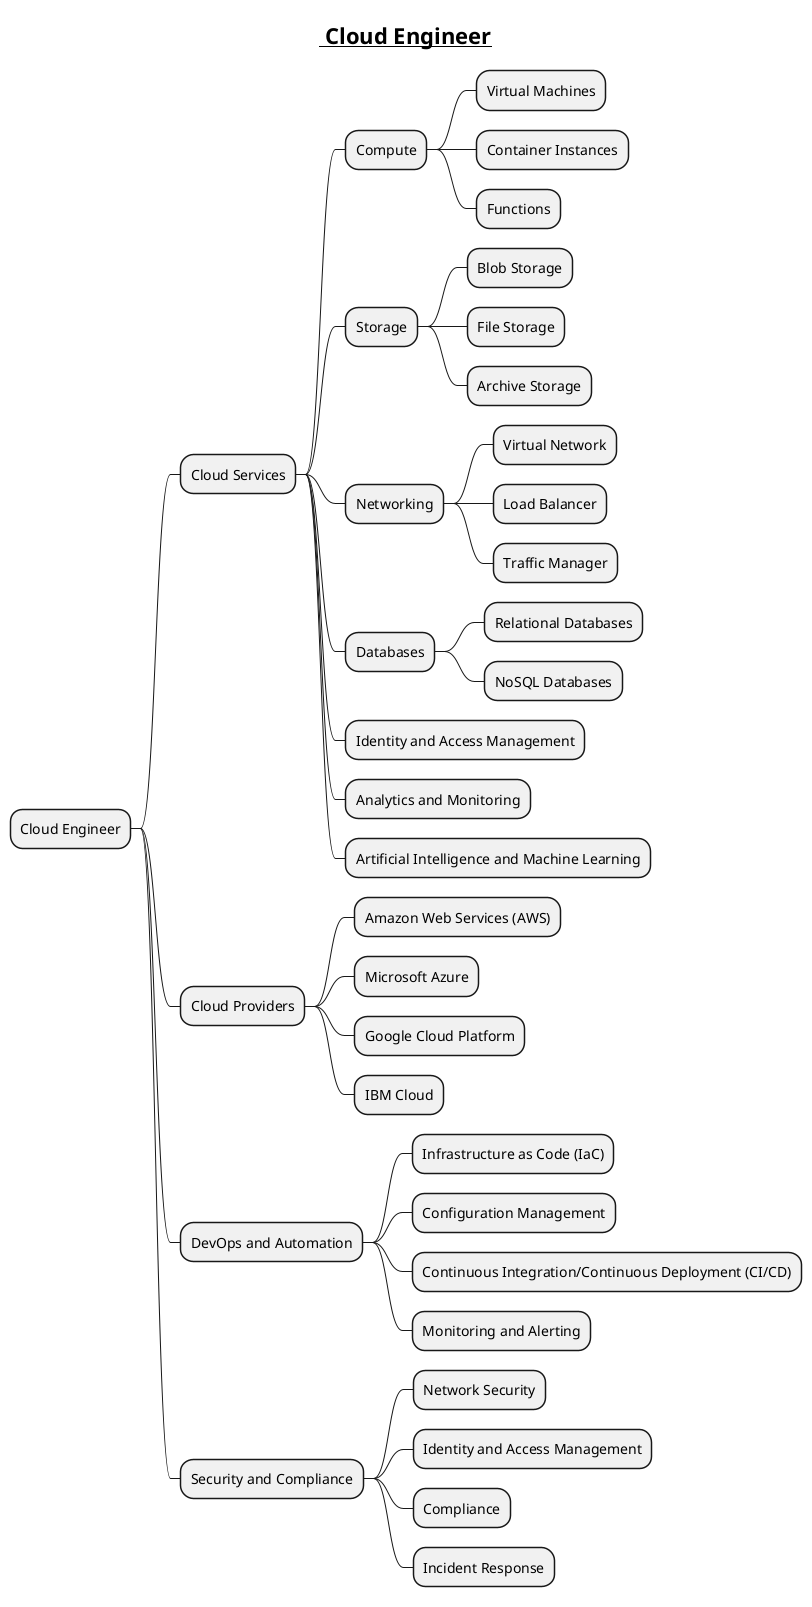 @startmindmap
title =__ Cloud Engineer__

* Cloud Engineer
** Cloud Services
*** Compute
**** Virtual Machines
**** Container Instances
**** Functions
*** Storage
**** Blob Storage
**** File Storage
**** Archive Storage
*** Networking
**** Virtual Network
**** Load Balancer
**** Traffic Manager
*** Databases
**** Relational Databases
**** NoSQL Databases
*** Identity and Access Management
*** Analytics and Monitoring
*** Artificial Intelligence and Machine Learning
** Cloud Providers
*** Amazon Web Services (AWS)
*** Microsoft Azure
*** Google Cloud Platform
*** IBM Cloud
** DevOps and Automation
*** Infrastructure as Code (IaC)
*** Configuration Management
*** Continuous Integration/Continuous Deployment (CI/CD)
*** Monitoring and Alerting
** Security and Compliance
*** Network Security
*** Identity and Access Management
*** Compliance
*** Incident Response
@endmindmap
